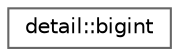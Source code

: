 digraph "类继承关系图"
{
 // LATEX_PDF_SIZE
  bgcolor="transparent";
  edge [fontname=Helvetica,fontsize=10,labelfontname=Helvetica,labelfontsize=10];
  node [fontname=Helvetica,fontsize=10,shape=box,height=0.2,width=0.4];
  rankdir="LR";
  Node0 [id="Node000000",label="detail::bigint",height=0.2,width=0.4,color="grey40", fillcolor="white", style="filled",URL="$classdetail_1_1bigint.html",tooltip=" "];
}
